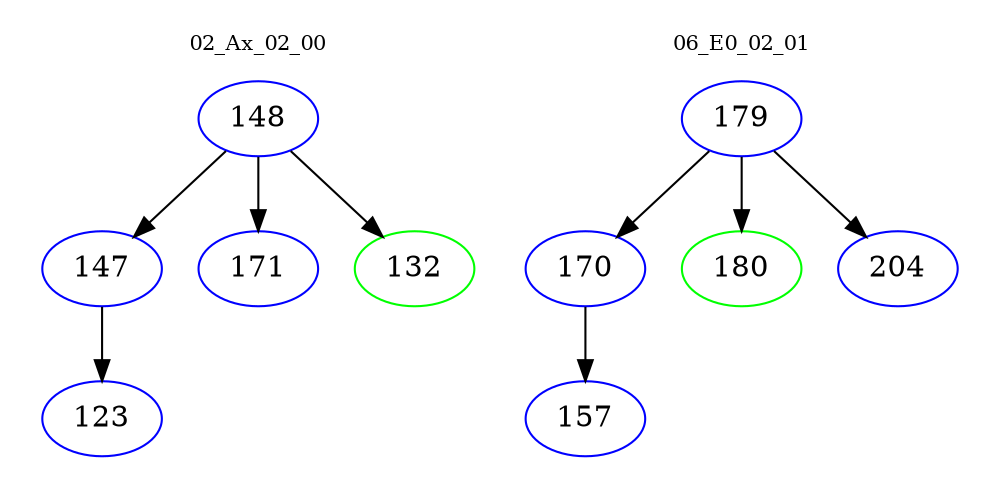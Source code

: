 digraph{
subgraph cluster_0 {
color = white
label = "02_Ax_02_00";
fontsize=10;
T0_148 [label="148", color="blue"]
T0_148 -> T0_147 [color="black"]
T0_147 [label="147", color="blue"]
T0_147 -> T0_123 [color="black"]
T0_123 [label="123", color="blue"]
T0_148 -> T0_171 [color="black"]
T0_171 [label="171", color="blue"]
T0_148 -> T0_132 [color="black"]
T0_132 [label="132", color="green"]
}
subgraph cluster_1 {
color = white
label = "06_E0_02_01";
fontsize=10;
T1_179 [label="179", color="blue"]
T1_179 -> T1_170 [color="black"]
T1_170 [label="170", color="blue"]
T1_170 -> T1_157 [color="black"]
T1_157 [label="157", color="blue"]
T1_179 -> T1_180 [color="black"]
T1_180 [label="180", color="green"]
T1_179 -> T1_204 [color="black"]
T1_204 [label="204", color="blue"]
}
}
